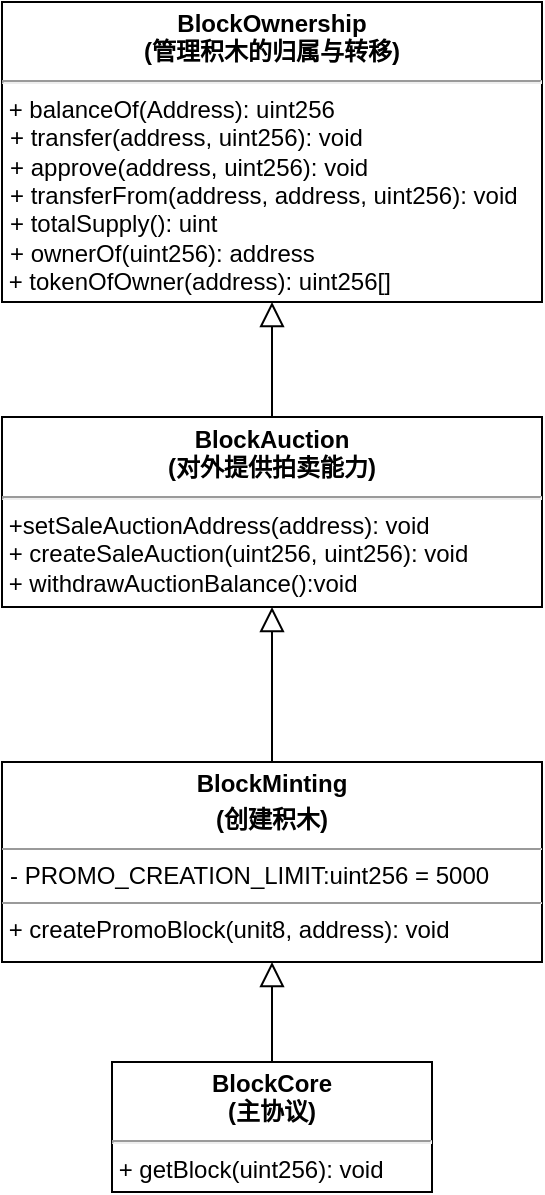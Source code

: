 <mxfile version="22.0.8" type="github">
  <diagram id="C5RBs43oDa-KdzZeNtuy" name="Page-1">
    <mxGraphModel dx="1213" dy="1112" grid="1" gridSize="10" guides="1" tooltips="1" connect="1" arrows="1" fold="1" page="1" pageScale="1" pageWidth="827" pageHeight="1169" math="0" shadow="0">
      <root>
        <mxCell id="WIyWlLk6GJQsqaUBKTNV-0" />
        <mxCell id="WIyWlLk6GJQsqaUBKTNV-1" parent="WIyWlLk6GJQsqaUBKTNV-0" />
        <mxCell id="7JB2jiOyO1GIOqcpzcJS-27" value="" style="endArrow=block;endSize=10;endFill=0;shadow=0;strokeWidth=1;rounded=0;edgeStyle=elbowEdgeStyle;elbow=vertical;entryX=0.5;entryY=1;entryDx=0;entryDy=0;exitX=0.5;exitY=0;exitDx=0;exitDy=0;" edge="1" parent="WIyWlLk6GJQsqaUBKTNV-1" source="7JB2jiOyO1GIOqcpzcJS-31" target="7JB2jiOyO1GIOqcpzcJS-28">
          <mxGeometry width="160" relative="1" as="geometry">
            <mxPoint x="595" y="950" as="sourcePoint" />
            <mxPoint x="594.66" y="780" as="targetPoint" />
          </mxGeometry>
        </mxCell>
        <mxCell id="7JB2jiOyO1GIOqcpzcJS-28" value="&lt;p style=&quot;margin:0px;margin-top:4px;text-align:center;&quot;&gt;&lt;b&gt;BlockMinting&lt;/b&gt;&lt;/p&gt;&lt;p style=&quot;margin:0px;margin-top:4px;text-align:center;&quot;&gt;&lt;b&gt;(创建积木)&lt;br&gt;&lt;/b&gt;&lt;/p&gt;&lt;hr size=&quot;1&quot;&gt;&lt;p style=&quot;margin:0px;margin-left:4px;&quot;&gt;- PROMO_CREATION_LIMIT:uint256 = 5000&lt;br&gt;&lt;/p&gt;&lt;hr size=&quot;1&quot;&gt;&amp;nbsp;+ createPromoBlock(unit8, address): void" style="verticalAlign=top;align=left;overflow=fill;fontSize=12;fontFamily=Helvetica;html=1;whiteSpace=wrap;" vertex="1" parent="WIyWlLk6GJQsqaUBKTNV-1">
          <mxGeometry x="470" y="780" width="270" height="100" as="geometry" />
        </mxCell>
        <mxCell id="7JB2jiOyO1GIOqcpzcJS-29" value="" style="endArrow=block;endSize=10;endFill=0;shadow=0;strokeWidth=1;rounded=0;edgeStyle=elbowEdgeStyle;elbow=vertical;entryX=0.5;entryY=1;entryDx=0;entryDy=0;exitX=0.5;exitY=0;exitDx=0;exitDy=0;" edge="1" parent="WIyWlLk6GJQsqaUBKTNV-1" source="7JB2jiOyO1GIOqcpzcJS-28" target="7JB2jiOyO1GIOqcpzcJS-35">
          <mxGeometry width="160" relative="1" as="geometry">
            <mxPoint x="580" y="820" as="sourcePoint" />
            <mxPoint x="605.25" y="730" as="targetPoint" />
          </mxGeometry>
        </mxCell>
        <mxCell id="7JB2jiOyO1GIOqcpzcJS-31" value="&lt;p style=&quot;margin:0px;margin-top:4px;text-align:center;&quot;&gt;&lt;b&gt;BlockCore&lt;/b&gt;&lt;/p&gt;&lt;div align=&quot;center&quot;&gt;&lt;b&gt;(主协议)&lt;/b&gt;&lt;/div&gt;&lt;p style=&quot;margin:0px;margin-top:4px;text-align:center;text-decoration:underline;&quot;&gt;&lt;/p&gt;&lt;hr&gt;&amp;nbsp;+ getBlock(uint256): void&lt;br&gt;&lt;p style=&quot;margin:0px;margin-left:8px;&quot;&gt;&lt;/p&gt;" style="verticalAlign=top;align=left;overflow=fill;fontSize=12;fontFamily=Helvetica;html=1;whiteSpace=wrap;" vertex="1" parent="WIyWlLk6GJQsqaUBKTNV-1">
          <mxGeometry x="525" y="930" width="160" height="65" as="geometry" />
        </mxCell>
        <mxCell id="7JB2jiOyO1GIOqcpzcJS-32" value="&lt;p style=&quot;margin:0px;margin-top:4px;text-align:center;&quot;&gt;&lt;b&gt;BlockOwnership&lt;/b&gt;&lt;/p&gt;&lt;div align=&quot;center&quot;&gt;&lt;b&gt;(管理积木的归属与转移)&lt;/b&gt;&lt;/div&gt;&lt;p style=&quot;margin:0px;margin-top:4px;text-align:center;text-decoration:underline;&quot;&gt;&lt;/p&gt;&lt;hr&gt;&amp;nbsp;+ balanceOf(Address): uint256&lt;p style=&quot;margin:0px;margin-left:4px;&quot;&gt;+ transfer(address, uint256): void&lt;/p&gt;&lt;p style=&quot;margin:0px;margin-left:4px;&quot;&gt;+ approve(address, uint256): void&lt;/p&gt;&lt;p style=&quot;margin:0px;margin-left:4px;&quot;&gt;+ transferFrom(address, address, uint256): void&lt;br&gt;&lt;/p&gt;&lt;p style=&quot;margin:0px;margin-left:4px;&quot;&gt;+ totalSupply(): uint&lt;/p&gt;&lt;p style=&quot;margin:0px;margin-left:4px;&quot;&gt;+ ownerOf(uint256): address&lt;/p&gt;&amp;nbsp;+ tokenOfOwner(address): uint256[]&lt;p style=&quot;margin:0px;margin-left:8px;&quot;&gt;&lt;/p&gt;" style="verticalAlign=top;align=left;overflow=fill;fontSize=12;fontFamily=Helvetica;html=1;whiteSpace=wrap;" vertex="1" parent="WIyWlLk6GJQsqaUBKTNV-1">
          <mxGeometry x="470" y="400" width="270" height="150" as="geometry" />
        </mxCell>
        <mxCell id="7JB2jiOyO1GIOqcpzcJS-34" value="" style="endArrow=block;endSize=10;endFill=0;shadow=0;strokeWidth=1;rounded=0;edgeStyle=elbowEdgeStyle;elbow=vertical;entryX=0.5;entryY=1;entryDx=0;entryDy=0;exitX=0.5;exitY=0;exitDx=0;exitDy=0;" edge="1" parent="WIyWlLk6GJQsqaUBKTNV-1" source="7JB2jiOyO1GIOqcpzcJS-35" target="7JB2jiOyO1GIOqcpzcJS-32">
          <mxGeometry width="160" relative="1" as="geometry">
            <mxPoint x="605" y="600" as="sourcePoint" />
            <mxPoint x="604.5" y="460" as="targetPoint" />
          </mxGeometry>
        </mxCell>
        <mxCell id="7JB2jiOyO1GIOqcpzcJS-35" value="&lt;p align=&quot;center&quot; style=&quot;margin: 4px 0px 0px;&quot;&gt;&lt;b&gt;BlockAuction&lt;/b&gt;&lt;/p&gt;&lt;div align=&quot;center&quot;&gt;&lt;b&gt;(对外提供拍卖能力)&lt;/b&gt;&lt;/div&gt;&lt;p style=&quot;margin:0px;margin-top:4px;text-align:center;text-decoration:underline;&quot;&gt;&lt;/p&gt;&lt;hr&gt;&lt;div&gt;&amp;nbsp;+setSaleAuctionAddress(address): void&lt;/div&gt;&lt;div&gt;&amp;nbsp;+ createSaleAuction(uint256, uint256): void&lt;/div&gt;&lt;div&gt;&amp;nbsp;+ withdrawAuctionBalance():void&lt;/div&gt;&lt;div&gt;&lt;br&gt;&lt;/div&gt;&lt;p style=&quot;margin:0px;margin-left:8px;&quot;&gt;&lt;/p&gt;" style="verticalAlign=top;align=left;overflow=fill;fontSize=12;fontFamily=Helvetica;html=1;whiteSpace=wrap;" vertex="1" parent="WIyWlLk6GJQsqaUBKTNV-1">
          <mxGeometry x="470" y="607.5" width="270" height="95" as="geometry" />
        </mxCell>
      </root>
    </mxGraphModel>
  </diagram>
</mxfile>

